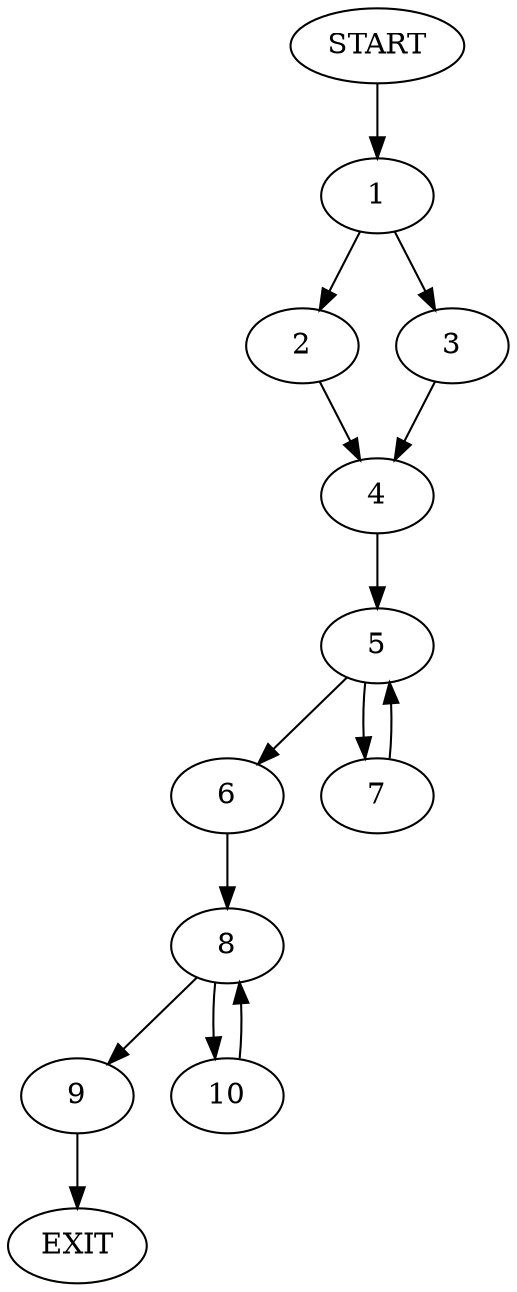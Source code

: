 digraph {
0 [label="START"]
11 [label="EXIT"]
0 -> 1
1 -> 2
1 -> 3
2 -> 4
3 -> 4
4 -> 5
5 -> 6
5 -> 7
6 -> 8
7 -> 5
8 -> 9
8 -> 10
10 -> 8
9 -> 11
}
